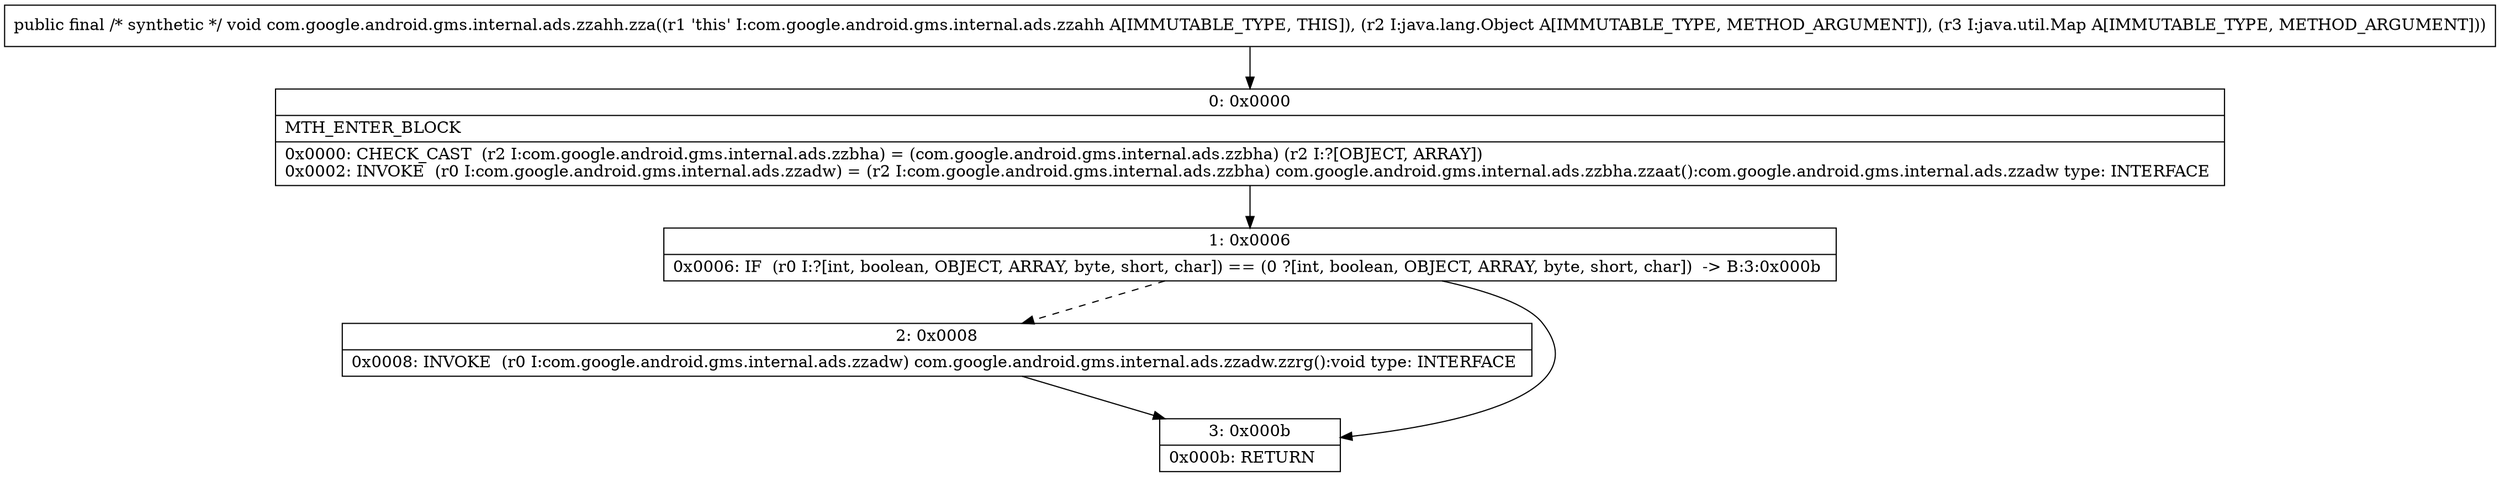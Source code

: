 digraph "CFG forcom.google.android.gms.internal.ads.zzahh.zza(Ljava\/lang\/Object;Ljava\/util\/Map;)V" {
Node_0 [shape=record,label="{0\:\ 0x0000|MTH_ENTER_BLOCK\l|0x0000: CHECK_CAST  (r2 I:com.google.android.gms.internal.ads.zzbha) = (com.google.android.gms.internal.ads.zzbha) (r2 I:?[OBJECT, ARRAY]) \l0x0002: INVOKE  (r0 I:com.google.android.gms.internal.ads.zzadw) = (r2 I:com.google.android.gms.internal.ads.zzbha) com.google.android.gms.internal.ads.zzbha.zzaat():com.google.android.gms.internal.ads.zzadw type: INTERFACE \l}"];
Node_1 [shape=record,label="{1\:\ 0x0006|0x0006: IF  (r0 I:?[int, boolean, OBJECT, ARRAY, byte, short, char]) == (0 ?[int, boolean, OBJECT, ARRAY, byte, short, char])  \-\> B:3:0x000b \l}"];
Node_2 [shape=record,label="{2\:\ 0x0008|0x0008: INVOKE  (r0 I:com.google.android.gms.internal.ads.zzadw) com.google.android.gms.internal.ads.zzadw.zzrg():void type: INTERFACE \l}"];
Node_3 [shape=record,label="{3\:\ 0x000b|0x000b: RETURN   \l}"];
MethodNode[shape=record,label="{public final \/* synthetic *\/ void com.google.android.gms.internal.ads.zzahh.zza((r1 'this' I:com.google.android.gms.internal.ads.zzahh A[IMMUTABLE_TYPE, THIS]), (r2 I:java.lang.Object A[IMMUTABLE_TYPE, METHOD_ARGUMENT]), (r3 I:java.util.Map A[IMMUTABLE_TYPE, METHOD_ARGUMENT])) }"];
MethodNode -> Node_0;
Node_0 -> Node_1;
Node_1 -> Node_2[style=dashed];
Node_1 -> Node_3;
Node_2 -> Node_3;
}


